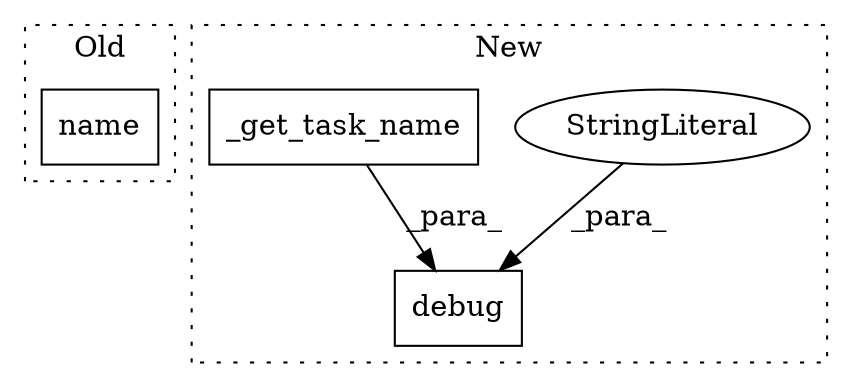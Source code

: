 digraph G {
subgraph cluster0 {
1 [label="name" a="32" s="16549,16563" l="5,1" shape="box"];
label = "Old";
style="dotted";
}
subgraph cluster1 {
2 [label="debug" a="32" s="20202,20321" l="6,1" shape="box"];
3 [label="StringLiteral" a="45" s="20208" l="44" shape="ellipse"];
4 [label="_get_task_name" a="32" s="18904,18936" l="15,1" shape="box"];
label = "New";
style="dotted";
}
3 -> 2 [label="_para_"];
4 -> 2 [label="_para_"];
}